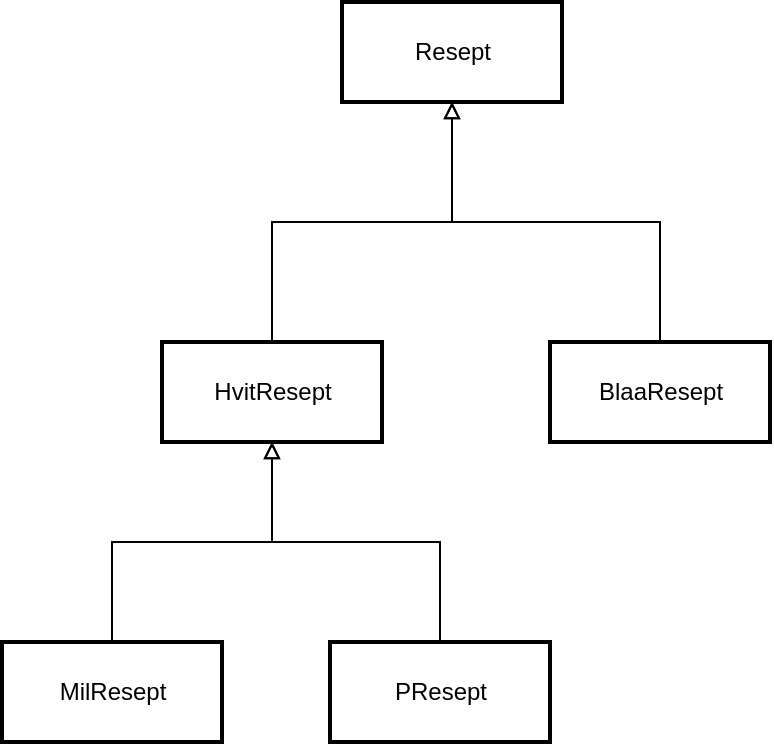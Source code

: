 <mxfile version="16.1.2" type="device"><diagram id="RoXFdWEz_jozq_FXBxBC" name="Page-1"><mxGraphModel dx="1075" dy="759" grid="1" gridSize="10" guides="1" tooltips="1" connect="1" arrows="1" fold="1" page="1" pageScale="1" pageWidth="827" pageHeight="1169" math="0" shadow="0"><root><mxCell id="0"/><mxCell id="1" parent="0"/><mxCell id="6D1gTBdRpgYgqlLTB0V_-1" value="Resept" style="html=1;strokeWidth=2;" vertex="1" parent="1"><mxGeometry x="260" y="30" width="110" height="50" as="geometry"/></mxCell><mxCell id="6D1gTBdRpgYgqlLTB0V_-5" style="edgeStyle=orthogonalEdgeStyle;rounded=0;orthogonalLoop=1;jettySize=auto;html=1;exitX=0.5;exitY=0;exitDx=0;exitDy=0;entryX=0.5;entryY=1;entryDx=0;entryDy=0;endArrow=block;endFill=0;strokeWidth=1;" edge="1" parent="1" source="6D1gTBdRpgYgqlLTB0V_-3" target="6D1gTBdRpgYgqlLTB0V_-1"><mxGeometry relative="1" as="geometry"/></mxCell><mxCell id="6D1gTBdRpgYgqlLTB0V_-3" value="HvitResept" style="html=1;strokeWidth=2;" vertex="1" parent="1"><mxGeometry x="170" y="200" width="110" height="50" as="geometry"/></mxCell><mxCell id="6D1gTBdRpgYgqlLTB0V_-12" style="edgeStyle=orthogonalEdgeStyle;rounded=0;orthogonalLoop=1;jettySize=auto;html=1;exitX=0.5;exitY=0;exitDx=0;exitDy=0;endArrow=block;endFill=0;strokeWidth=1;entryX=0.5;entryY=1;entryDx=0;entryDy=0;" edge="1" parent="1" source="6D1gTBdRpgYgqlLTB0V_-4" target="6D1gTBdRpgYgqlLTB0V_-1"><mxGeometry relative="1" as="geometry"><mxPoint x="320" y="80" as="targetPoint"/></mxGeometry></mxCell><mxCell id="6D1gTBdRpgYgqlLTB0V_-4" value="BlaaResept" style="html=1;strokeWidth=2;" vertex="1" parent="1"><mxGeometry x="364" y="200" width="110" height="50" as="geometry"/></mxCell><mxCell id="6D1gTBdRpgYgqlLTB0V_-16" style="edgeStyle=orthogonalEdgeStyle;rounded=0;orthogonalLoop=1;jettySize=auto;html=1;exitX=0.5;exitY=0;exitDx=0;exitDy=0;endArrow=block;endFill=0;strokeWidth=1;entryX=0.5;entryY=1;entryDx=0;entryDy=0;" edge="1" parent="1" source="6D1gTBdRpgYgqlLTB0V_-13" target="6D1gTBdRpgYgqlLTB0V_-3"><mxGeometry relative="1" as="geometry"><mxPoint x="230" y="250" as="targetPoint"/></mxGeometry></mxCell><mxCell id="6D1gTBdRpgYgqlLTB0V_-13" value="PResept" style="html=1;strokeWidth=2;" vertex="1" parent="1"><mxGeometry x="254" y="350" width="110" height="50" as="geometry"/></mxCell><mxCell id="6D1gTBdRpgYgqlLTB0V_-15" style="edgeStyle=orthogonalEdgeStyle;rounded=0;orthogonalLoop=1;jettySize=auto;html=1;exitX=0.5;exitY=0;exitDx=0;exitDy=0;entryX=0.5;entryY=1;entryDx=0;entryDy=0;endArrow=block;endFill=0;strokeWidth=1;" edge="1" parent="1" source="6D1gTBdRpgYgqlLTB0V_-14" target="6D1gTBdRpgYgqlLTB0V_-3"><mxGeometry relative="1" as="geometry"/></mxCell><mxCell id="6D1gTBdRpgYgqlLTB0V_-14" value="MilResept" style="html=1;strokeWidth=2;" vertex="1" parent="1"><mxGeometry x="90" y="350" width="110" height="50" as="geometry"/></mxCell></root></mxGraphModel></diagram></mxfile>
